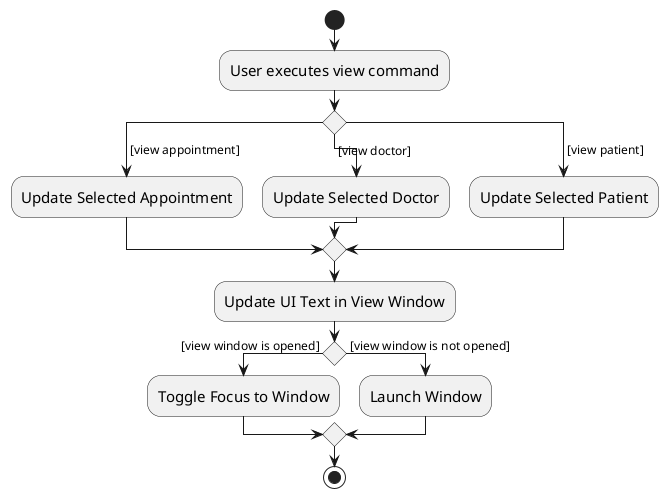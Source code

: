 @startuml
skinparam ActivityFontSize 15
skinparam ArrowFontSize 12
start
:User executes view command;

switch ()
case ( [view appointment] )
  :Update Selected Appointment;
case ( [view doctor] )
  :Update Selected Doctor;
case ( [view patient] )
  :Update Selected Patient;
endswitch

:Update UI Text in View Window;

if () then ( [view window is opened] )
    :Toggle Focus to Window;
else ( [view window is not opened] )
    :Launch Window;
end if

stop
@enduml
